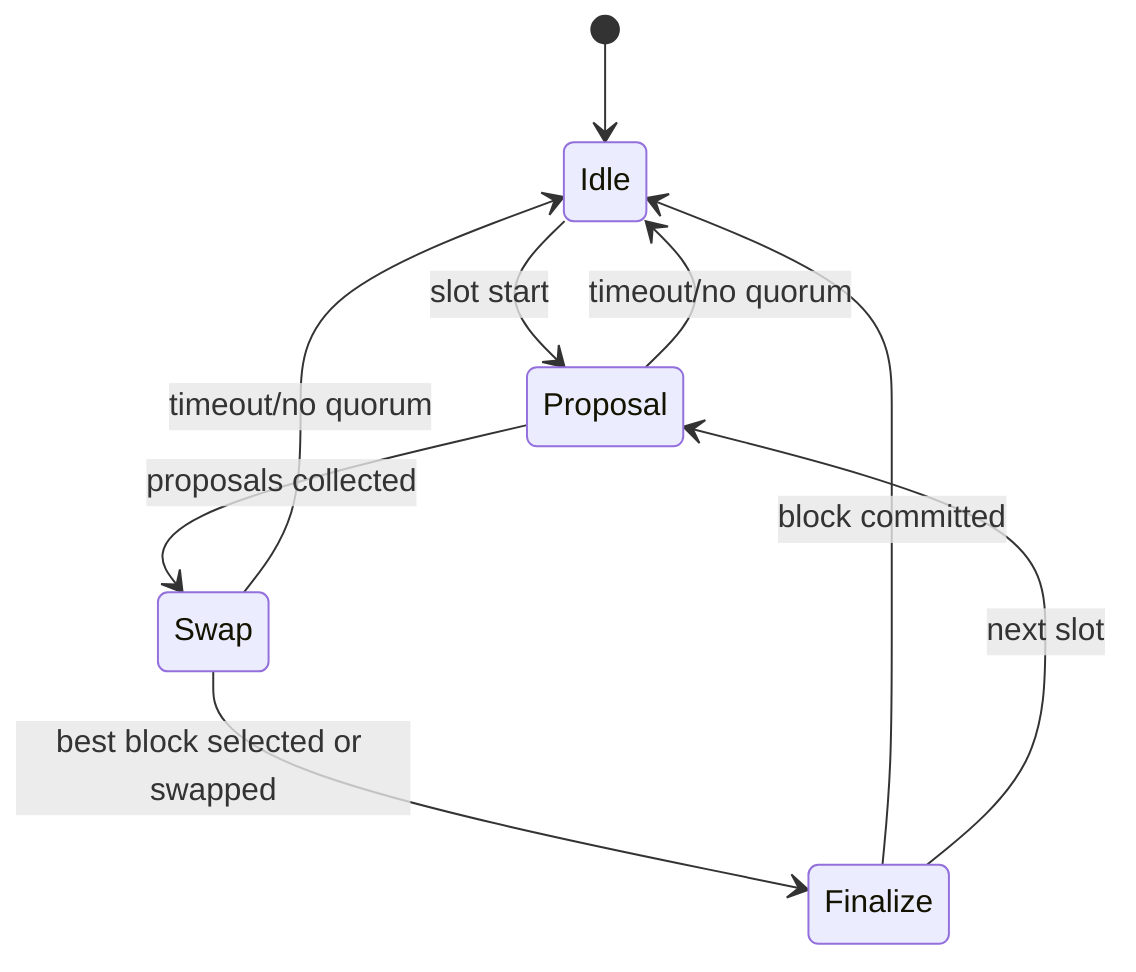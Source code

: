 stateDiagram-v2
  [*] --> Idle
  Idle --> Proposal: slot start
  Proposal --> Swap: proposals collected
  Swap --> Finalize: best block selected or swapped
  Finalize --> Idle: block committed
  Proposal --> Idle: timeout/no quorum
  Swap --> Idle: timeout/no quorum
  Finalize --> Proposal: next slot
